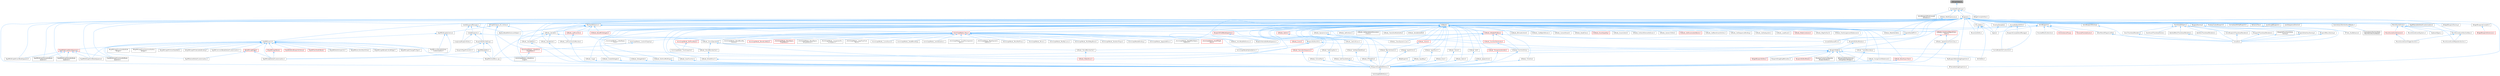 digraph "EdGraphToken.h"
{
 // INTERACTIVE_SVG=YES
 // LATEX_PDF_SIZE
  bgcolor="transparent";
  edge [fontname=Helvetica,fontsize=10,labelfontname=Helvetica,labelfontsize=10];
  node [fontname=Helvetica,fontsize=10,shape=box,height=0.2,width=0.4];
  Node1 [id="Node000001",label="EdGraphToken.h",height=0.2,width=0.4,color="gray40", fillcolor="grey60", style="filled", fontcolor="black",tooltip=" "];
  Node1 -> Node2 [id="edge1_Node000001_Node000002",dir="back",color="steelblue1",style="solid",tooltip=" "];
  Node2 [id="Node000002",label="CompilerResultsLog.h",height=0.2,width=0.4,color="grey40", fillcolor="white", style="filled",URL="$dc/d68/CompilerResultsLog_8h.html",tooltip=" "];
  Node2 -> Node3 [id="edge2_Node000002_Node000003",dir="back",color="steelblue1",style="solid",tooltip=" "];
  Node3 [id="Node000003",label="AnimBlueprintPostCompile\lValidation.h",height=0.2,width=0.4,color="grey40", fillcolor="white", style="filled",URL="$de/d1b/AnimBlueprintPostCompileValidation_8h.html",tooltip=" "];
  Node2 -> Node4 [id="edge3_Node000002_Node000004",dir="back",color="steelblue1",style="solid",tooltip=" "];
  Node4 [id="Node000004",label="Blueprint.h",height=0.2,width=0.4,color="grey40", fillcolor="white", style="filled",URL="$d8/d4d/Blueprint_8h.html",tooltip=" "];
  Node4 -> Node5 [id="edge4_Node000004_Node000005",dir="back",color="steelblue1",style="solid",tooltip=" "];
  Node5 [id="Node000005",label="AnimBlueprint.h",height=0.2,width=0.4,color="grey40", fillcolor="white", style="filled",URL="$dc/d30/AnimBlueprint_8h.html",tooltip=" "];
  Node5 -> Node6 [id="edge5_Node000005_Node000006",dir="back",color="steelblue1",style="solid",tooltip=" "];
  Node6 [id="Node000006",label="AnimGraphNode_Base.h",height=0.2,width=0.4,color="red", fillcolor="#FFF0F0", style="filled",URL="$d0/dfb/AnimGraphNode__Base_8h.html",tooltip=" "];
  Node6 -> Node7 [id="edge6_Node000006_Node000007",dir="back",color="steelblue1",style="solid",tooltip=" "];
  Node7 [id="Node000007",label="AnimGraphNodeAlphaOptions.h",height=0.2,width=0.4,color="grey40", fillcolor="white", style="filled",URL="$d6/df6/AnimGraphNodeAlphaOptions_8h.html",tooltip=" "];
  Node6 -> Node8 [id="edge7_Node000006_Node000008",dir="back",color="steelblue1",style="solid",tooltip=" "];
  Node8 [id="Node000008",label="AnimGraphNodeBinding.h",height=0.2,width=0.4,color="grey40", fillcolor="white", style="filled",URL="$d6/d3b/AnimGraphNodeBinding_8h.html",tooltip=" "];
  Node6 -> Node9 [id="edge8_Node000006_Node000009",dir="back",color="steelblue1",style="solid",tooltip=" "];
  Node9 [id="Node000009",label="AnimGraphNode_ApplyAdditive.h",height=0.2,width=0.4,color="grey40", fillcolor="white", style="filled",URL="$da/d67/AnimGraphNode__ApplyAdditive_8h.html",tooltip=" "];
  Node6 -> Node10 [id="edge9_Node000006_Node000010",dir="back",color="steelblue1",style="solid",tooltip=" "];
  Node10 [id="Node000010",label="AnimGraphNode_ApplyMeshSpace\lAdditive.h",height=0.2,width=0.4,color="grey40", fillcolor="white", style="filled",URL="$dd/dc4/AnimGraphNode__ApplyMeshSpaceAdditive_8h.html",tooltip=" "];
  Node6 -> Node11 [id="edge10_Node000006_Node000011",dir="back",color="steelblue1",style="solid",tooltip=" "];
  Node11 [id="Node000011",label="AnimGraphNode_AssetPlayer\lBase.h",height=0.2,width=0.4,color="red", fillcolor="#FFF0F0", style="filled",URL="$d1/d4f/AnimGraphNode__AssetPlayerBase_8h.html",tooltip=" "];
  Node6 -> Node23 [id="edge11_Node000006_Node000023",dir="back",color="steelblue1",style="solid",tooltip=" "];
  Node23 [id="Node000023",label="AnimGraphNode_BlendBoneBy\lChannel.h",height=0.2,width=0.4,color="grey40", fillcolor="white", style="filled",URL="$de/da9/AnimGraphNode__BlendBoneByChannel_8h.html",tooltip=" "];
  Node6 -> Node24 [id="edge12_Node000006_Node000024",dir="back",color="steelblue1",style="solid",tooltip=" "];
  Node24 [id="Node000024",label="AnimGraphNode_BlendListBase.h",height=0.2,width=0.4,color="red", fillcolor="#FFF0F0", style="filled",URL="$d7/d20/AnimGraphNode__BlendListBase_8h.html",tooltip=" "];
  Node6 -> Node29 [id="edge13_Node000006_Node000029",dir="back",color="steelblue1",style="solid",tooltip=" "];
  Node29 [id="Node000029",label="AnimGraphNode_BlendSpace\lGraphBase.h",height=0.2,width=0.4,color="red", fillcolor="#FFF0F0", style="filled",URL="$d6/d44/AnimGraphNode__BlendSpaceGraphBase_8h.html",tooltip=" "];
  Node6 -> Node32 [id="edge14_Node000006_Node000032",dir="back",color="steelblue1",style="solid",tooltip=" "];
  Node32 [id="Node000032",label="AnimGraphNode_BlendSpace\lSampleResult.h",height=0.2,width=0.4,color="grey40", fillcolor="white", style="filled",URL="$de/df8/AnimGraphNode__BlendSpaceSampleResult_8h.html",tooltip=" "];
  Node6 -> Node33 [id="edge15_Node000006_Node000033",dir="back",color="steelblue1",style="solid",tooltip=" "];
  Node33 [id="Node000033",label="AnimGraphNode_ComponentTo\lLocalSpace.h",height=0.2,width=0.4,color="grey40", fillcolor="white", style="filled",URL="$d1/d3f/AnimGraphNode__ComponentToLocalSpace_8h.html",tooltip=" "];
  Node6 -> Node34 [id="edge16_Node000006_Node000034",dir="back",color="steelblue1",style="solid",tooltip=" "];
  Node34 [id="Node000034",label="AnimGraphNode_CopyPoseFrom\lMesh.h",height=0.2,width=0.4,color="grey40", fillcolor="white", style="filled",URL="$d6/d71/AnimGraphNode__CopyPoseFromMesh_8h.html",tooltip=" "];
  Node6 -> Node35 [id="edge17_Node000006_Node000035",dir="back",color="steelblue1",style="solid",tooltip=" "];
  Node35 [id="Node000035",label="AnimGraphNode_CurveSource.h",height=0.2,width=0.4,color="grey40", fillcolor="white", style="filled",URL="$dc/de5/AnimGraphNode__CurveSource_8h.html",tooltip=" "];
  Node6 -> Node36 [id="edge18_Node000006_Node000036",dir="back",color="steelblue1",style="solid",tooltip=" "];
  Node36 [id="Node000036",label="AnimGraphNode_CustomProperty.h",height=0.2,width=0.4,color="grey40", fillcolor="white", style="filled",URL="$d8/d3f/AnimGraphNode__CustomProperty_8h.html",tooltip=" "];
  Node36 -> Node37 [id="edge19_Node000036_Node000037",dir="back",color="steelblue1",style="solid",tooltip=" "];
  Node37 [id="Node000037",label="AnimGraphNode_LinkedAnim\lGraphBase.h",height=0.2,width=0.4,color="red", fillcolor="#FFF0F0", style="filled",URL="$d5/de1/AnimGraphNode__LinkedAnimGraphBase_8h.html",tooltip=" "];
  Node37 -> Node38 [id="edge20_Node000037_Node000038",dir="back",color="steelblue1",style="solid",tooltip=" "];
  Node38 [id="Node000038",label="AnimGraphNode_LinkedAnim\lGraph.h",height=0.2,width=0.4,color="grey40", fillcolor="white", style="filled",URL="$da/dd5/AnimGraphNode__LinkedAnimGraph_8h.html",tooltip=" "];
  Node6 -> Node40 [id="edge21_Node000006_Node000040",dir="back",color="steelblue1",style="solid",tooltip=" "];
  Node40 [id="Node000040",label="AnimGraphNode_DeadBlending.h",height=0.2,width=0.4,color="grey40", fillcolor="white", style="filled",URL="$d8/d73/AnimGraphNode__DeadBlending_8h.html",tooltip=" "];
  Node6 -> Node41 [id="edge22_Node000006_Node000041",dir="back",color="steelblue1",style="solid",tooltip=" "];
  Node41 [id="Node000041",label="AnimGraphNode_Inertialization.h",height=0.2,width=0.4,color="grey40", fillcolor="white", style="filled",URL="$d7/d66/AnimGraphNode__Inertialization_8h.html",tooltip=" "];
  Node6 -> Node42 [id="edge23_Node000006_Node000042",dir="back",color="steelblue1",style="solid",tooltip=" "];
  Node42 [id="Node000042",label="AnimGraphNode_LinkedInput\lPose.h",height=0.2,width=0.4,color="grey40", fillcolor="white", style="filled",URL="$d7/d8c/AnimGraphNode__LinkedInputPose_8h.html",tooltip=" "];
  Node6 -> Node43 [id="edge24_Node000006_Node000043",dir="back",color="steelblue1",style="solid",tooltip=" "];
  Node43 [id="Node000043",label="AnimGraphNode_LocalToComponent\lSpace.h",height=0.2,width=0.4,color="grey40", fillcolor="white", style="filled",URL="$d6/d01/AnimGraphNode__LocalToComponentSpace_8h.html",tooltip=" "];
  Node6 -> Node44 [id="edge25_Node000006_Node000044",dir="back",color="steelblue1",style="solid",tooltip=" "];
  Node44 [id="Node000044",label="AnimGraphNode_MakeDynamic\lAdditive.h",height=0.2,width=0.4,color="grey40", fillcolor="white", style="filled",URL="$d4/dc9/AnimGraphNode__MakeDynamicAdditive_8h.html",tooltip=" "];
  Node6 -> Node45 [id="edge26_Node000006_Node000045",dir="back",color="steelblue1",style="solid",tooltip=" "];
  Node45 [id="Node000045",label="AnimGraphNode_MeshRefPose.h",height=0.2,width=0.4,color="grey40", fillcolor="white", style="filled",URL="$d3/d58/AnimGraphNode__MeshRefPose_8h.html",tooltip=" "];
  Node6 -> Node46 [id="edge27_Node000006_Node000046",dir="back",color="steelblue1",style="solid",tooltip=" "];
  Node46 [id="Node000046",label="AnimGraphNode_Mirror.h",height=0.2,width=0.4,color="grey40", fillcolor="white", style="filled",URL="$de/d96/AnimGraphNode__Mirror_8h.html",tooltip=" "];
  Node6 -> Node47 [id="edge28_Node000006_Node000047",dir="back",color="steelblue1",style="solid",tooltip=" "];
  Node47 [id="Node000047",label="AnimGraphNode_ModifyCurve.h",height=0.2,width=0.4,color="grey40", fillcolor="white", style="filled",URL="$d5/d09/AnimGraphNode__ModifyCurve_8h.html",tooltip=" "];
  Node6 -> Node48 [id="edge29_Node000006_Node000048",dir="back",color="steelblue1",style="solid",tooltip=" "];
  Node48 [id="Node000048",label="AnimGraphNode_MultiWayBlend.h",height=0.2,width=0.4,color="grey40", fillcolor="white", style="filled",URL="$dd/dcb/AnimGraphNode__MultiWayBlend_8h.html",tooltip=" "];
  Node6 -> Node49 [id="edge30_Node000006_Node000049",dir="back",color="steelblue1",style="solid",tooltip=" "];
  Node49 [id="Node000049",label="AnimGraphNode_PoseSnapshot.h",height=0.2,width=0.4,color="grey40", fillcolor="white", style="filled",URL="$d1/d92/AnimGraphNode__PoseSnapshot_8h.html",tooltip=" "];
  Node6 -> Node50 [id="edge31_Node000006_Node000050",dir="back",color="steelblue1",style="solid",tooltip=" "];
  Node50 [id="Node000050",label="AnimGraphNode_RandomPlayer.h",height=0.2,width=0.4,color="grey40", fillcolor="white", style="filled",URL="$dc/d48/AnimGraphNode__RandomPlayer_8h.html",tooltip=" "];
  Node6 -> Node51 [id="edge32_Node000006_Node000051",dir="back",color="steelblue1",style="solid",tooltip=" "];
  Node51 [id="Node000051",label="AnimGraphNode_RefPoseBase.h",height=0.2,width=0.4,color="red", fillcolor="#FFF0F0", style="filled",URL="$d8/d34/AnimGraphNode__RefPoseBase_8h.html",tooltip=" "];
  Node51 -> Node49 [id="edge33_Node000051_Node000049",dir="back",color="steelblue1",style="solid",tooltip=" "];
  Node6 -> Node97 [id="edge34_Node000006_Node000097",dir="back",color="steelblue1",style="solid",tooltip=" "];
  Node97 [id="Node000097",label="K2Node_AnimNodeReference.h",height=0.2,width=0.4,color="grey40", fillcolor="white", style="filled",URL="$d2/d81/K2Node__AnimNodeReference_8h.html",tooltip=" "];
  Node5 -> Node98 [id="edge35_Node000005_Node000098",dir="back",color="steelblue1",style="solid",tooltip=" "];
  Node98 [id="Node000098",label="AnimInstanceProxy.h",height=0.2,width=0.4,color="red", fillcolor="#FFF0F0", style="filled",URL="$d6/d6e/AnimInstanceProxy_8h.html",tooltip=" "];
  Node5 -> Node109 [id="edge36_Node000005_Node000109",dir="back",color="steelblue1",style="solid",tooltip=" "];
  Node109 [id="Node000109",label="EditorParentPlayerListObj.h",height=0.2,width=0.4,color="grey40", fillcolor="white", style="filled",URL="$df/d59/EditorParentPlayerListObj_8h.html",tooltip=" "];
  Node109 -> Node110 [id="edge37_Node000109_Node000110",dir="back",color="steelblue1",style="solid",tooltip=" "];
  Node110 [id="Node000110",label="UnrealEd.h",height=0.2,width=0.4,color="grey40", fillcolor="white", style="filled",URL="$d2/d5f/UnrealEd_8h.html",tooltip=" "];
  Node5 -> Node111 [id="edge38_Node000005_Node000111",dir="back",color="steelblue1",style="solid",tooltip=" "];
  Node111 [id="Node000111",label="Engine.h",height=0.2,width=0.4,color="grey40", fillcolor="white", style="filled",URL="$d1/d34/Public_2Engine_8h.html",tooltip=" "];
  Node5 -> Node112 [id="edge39_Node000005_Node000112",dir="back",color="steelblue1",style="solid",tooltip=" "];
  Node112 [id="Node000112",label="EngineSharedPCH.h",height=0.2,width=0.4,color="grey40", fillcolor="white", style="filled",URL="$dc/dbb/EngineSharedPCH_8h.html",tooltip=" "];
  Node112 -> Node113 [id="edge40_Node000112_Node000113",dir="back",color="steelblue1",style="solid",tooltip=" "];
  Node113 [id="Node000113",label="UnrealEdSharedPCH.h",height=0.2,width=0.4,color="grey40", fillcolor="white", style="filled",URL="$d1/de6/UnrealEdSharedPCH_8h.html",tooltip=" "];
  Node5 -> Node114 [id="edge41_Node000005_Node000114",dir="back",color="steelblue1",style="solid",tooltip=" "];
  Node114 [id="Node000114",label="IPersonaPreviewScene.h",height=0.2,width=0.4,color="red", fillcolor="#FFF0F0", style="filled",URL="$d0/d57/IPersonaPreviewScene_8h.html",tooltip=" "];
  Node5 -> Node117 [id="edge42_Node000005_Node000117",dir="back",color="steelblue1",style="solid",tooltip=" "];
  Node117 [id="Node000117",label="PreviewMeshCollection.h",height=0.2,width=0.4,color="grey40", fillcolor="white", style="filled",URL="$dc/d45/PreviewMeshCollection_8h.html",tooltip=" "];
  Node4 -> Node118 [id="edge43_Node000004_Node000118",dir="back",color="steelblue1",style="solid",tooltip=" "];
  Node118 [id="Node000118",label="AnimBlueprintFactory.h",height=0.2,width=0.4,color="grey40", fillcolor="white", style="filled",URL="$dc/d70/AnimBlueprintFactory_8h.html",tooltip=" "];
  Node118 -> Node110 [id="edge44_Node000118_Node000110",dir="back",color="steelblue1",style="solid",tooltip=" "];
  Node4 -> Node119 [id="edge45_Node000004_Node000119",dir="back",color="steelblue1",style="solid",tooltip=" "];
  Node119 [id="Node000119",label="BPVariableDragDropAction.h",height=0.2,width=0.4,color="grey40", fillcolor="white", style="filled",URL="$dd/d23/BPVariableDragDropAction_8h.html",tooltip=" "];
  Node4 -> Node120 [id="edge46_Node000004_Node000120",dir="back",color="steelblue1",style="solid",tooltip=" "];
  Node120 [id="Node000120",label="BehaviorTree.h",height=0.2,width=0.4,color="grey40", fillcolor="white", style="filled",URL="$db/db6/BehaviorTree_8h.html",tooltip=" "];
  Node120 -> Node121 [id="edge47_Node000120_Node000121",dir="back",color="steelblue1",style="solid",tooltip=" "];
  Node121 [id="Node000121",label="BTTask_RunBehavior.h",height=0.2,width=0.4,color="grey40", fillcolor="white", style="filled",URL="$df/def/BTTask__RunBehavior_8h.html",tooltip=" "];
  Node4 -> Node122 [id="edge48_Node000004_Node000122",dir="back",color="steelblue1",style="solid",tooltip=" "];
  Node122 [id="Node000122",label="BlueprintEditor.h",height=0.2,width=0.4,color="grey40", fillcolor="white", style="filled",URL="$df/d7d/BlueprintEditor_8h.html",tooltip=" "];
  Node122 -> Node119 [id="edge49_Node000122_Node000119",dir="back",color="steelblue1",style="solid",tooltip=" "];
  Node122 -> Node123 [id="edge50_Node000122_Node000123",dir="back",color="steelblue1",style="solid",tooltip=" "];
  Node123 [id="Node000123",label="BlueprintDragDropMenuItem.h",height=0.2,width=0.4,color="grey40", fillcolor="white", style="filled",URL="$dc/deb/BlueprintDragDropMenuItem_8h.html",tooltip=" "];
  Node122 -> Node124 [id="edge51_Node000122_Node000124",dir="back",color="steelblue1",style="solid",tooltip=" "];
  Node124 [id="Node000124",label="BlueprintEditorModes.h",height=0.2,width=0.4,color="red", fillcolor="#FFF0F0", style="filled",URL="$d9/d70/BlueprintEditorModes_8h.html",tooltip=" "];
  Node122 -> Node126 [id="edge52_Node000122_Node000126",dir="back",color="steelblue1",style="solid",tooltip=" "];
  Node126 [id="Node000126",label="IDisplayClusterConfigurator\lBlueprintEditor.h",height=0.2,width=0.4,color="grey40", fillcolor="white", style="filled",URL="$dd/d4b/IDisplayClusterConfiguratorBlueprintEditor_8h.html",tooltip=" "];
  Node122 -> Node127 [id="edge53_Node000122_Node000127",dir="back",color="steelblue1",style="solid",tooltip=" "];
  Node127 [id="Node000127",label="MyBlueprintItemDragDropAction.h",height=0.2,width=0.4,color="grey40", fillcolor="white", style="filled",URL="$da/d11/MyBlueprintItemDragDropAction_8h.html",tooltip=" "];
  Node127 -> Node119 [id="edge54_Node000127_Node000119",dir="back",color="steelblue1",style="solid",tooltip=" "];
  Node122 -> Node128 [id="edge55_Node000122_Node000128",dir="back",color="steelblue1",style="solid",tooltip=" "];
  Node128 [id="Node000128",label="SBlueprintEditorSelected\lDebugObjectWidget.h",height=0.2,width=0.4,color="grey40", fillcolor="white", style="filled",URL="$de/d6c/SBlueprintEditorSelectedDebugObjectWidget_8h.html",tooltip=" "];
  Node122 -> Node129 [id="edge56_Node000122_Node000129",dir="back",color="steelblue1",style="solid",tooltip=" "];
  Node129 [id="Node000129",label="SMyBlueprint.h",height=0.2,width=0.4,color="grey40", fillcolor="white", style="filled",URL="$d3/d34/SMyBlueprint_8h.html",tooltip=" "];
  Node122 -> Node130 [id="edge57_Node000122_Node000130",dir="back",color="steelblue1",style="solid",tooltip=" "];
  Node130 [id="Node000130",label="SSCSEditor.h",height=0.2,width=0.4,color="grey40", fillcolor="white", style="filled",URL="$d0/d2e/SSCSEditor_8h.html",tooltip=" "];
  Node122 -> Node131 [id="edge58_Node000122_Node000131",dir="back",color="steelblue1",style="solid",tooltip=" "];
  Node131 [id="Node000131",label="WidgetBlueprintEditor.h",height=0.2,width=0.4,color="red", fillcolor="#FFF0F0", style="filled",URL="$d6/d04/WidgetBlueprintEditor_8h.html",tooltip=" "];
  Node4 -> Node134 [id="edge59_Node000004_Node000134",dir="back",color="steelblue1",style="solid",tooltip=" "];
  Node134 [id="Node000134",label="BlueprintEditorModule.h",height=0.2,width=0.4,color="grey40", fillcolor="white", style="filled",URL="$df/d39/BlueprintEditorModule_8h.html",tooltip=" "];
  Node134 -> Node122 [id="edge60_Node000134_Node000122",dir="back",color="steelblue1",style="solid",tooltip=" "];
  Node4 -> Node135 [id="edge61_Node000004_Node000135",dir="back",color="steelblue1",style="solid",tooltip=" "];
  Node135 [id="Node000135",label="BlueprintEditorSettings.h",height=0.2,width=0.4,color="grey40", fillcolor="white", style="filled",URL="$d4/dbc/BlueprintEditorSettings_8h.html",tooltip=" "];
  Node135 -> Node136 [id="edge62_Node000135_Node000136",dir="back",color="steelblue1",style="solid",tooltip=" "];
  Node136 [id="Node000136",label="BlueprintTypePromotion.h",height=0.2,width=0.4,color="grey40", fillcolor="white", style="filled",URL="$d2/d23/BlueprintTypePromotion_8h.html",tooltip=" "];
  Node135 -> Node137 [id="edge63_Node000135_Node000137",dir="back",color="steelblue1",style="solid",tooltip=" "];
  Node137 [id="Node000137",label="RigVMNewEditor.h",height=0.2,width=0.4,color="grey40", fillcolor="white", style="filled",URL="$df/dd1/RigVMNewEditor_8h.html",tooltip=" "];
  Node137 -> Node138 [id="edge64_Node000137_Node000138",dir="back",color="steelblue1",style="solid",tooltip=" "];
  Node138 [id="Node000138",label="RigVMGraphDetailCustomization.h",height=0.2,width=0.4,color="grey40", fillcolor="white", style="filled",URL="$da/d8c/RigVMGraphDetailCustomization_8h.html",tooltip=" "];
  Node137 -> Node139 [id="edge65_Node000137_Node000139",dir="back",color="steelblue1",style="solid",tooltip=" "];
  Node139 [id="Node000139",label="SRigVMActionMenu.cpp",height=0.2,width=0.4,color="grey40", fillcolor="white", style="filled",URL="$dc/d4c/SRigVMActionMenu_8cpp.html",tooltip=" "];
  Node135 -> Node139 [id="edge66_Node000135_Node000139",dir="back",color="steelblue1",style="solid",tooltip=" "];
  Node4 -> Node140 [id="edge67_Node000004_Node000140",dir="back",color="steelblue1",style="solid",tooltip=" "];
  Node140 [id="Node000140",label="BlueprintEditorUtils.h",height=0.2,width=0.4,color="grey40", fillcolor="white", style="filled",URL="$d7/d3d/BlueprintEditorUtils_8h.html",tooltip=" "];
  Node140 -> Node7 [id="edge68_Node000140_Node000007",dir="back",color="steelblue1",style="solid",tooltip=" "];
  Node140 -> Node141 [id="edge69_Node000140_Node000141",dir="back",color="steelblue1",style="solid",tooltip=" "];
  Node141 [id="Node000141",label="GameModeInfoCustomizer.h",height=0.2,width=0.4,color="grey40", fillcolor="white", style="filled",URL="$d5/df3/GameModeInfoCustomizer_8h.html",tooltip=" "];
  Node140 -> Node139 [id="edge70_Node000140_Node000139",dir="back",color="steelblue1",style="solid",tooltip=" "];
  Node4 -> Node142 [id="edge71_Node000004_Node000142",dir="back",color="steelblue1",style="solid",tooltip=" "];
  Node142 [id="Node000142",label="BlueprintFactory.h",height=0.2,width=0.4,color="grey40", fillcolor="white", style="filled",URL="$dd/d80/BlueprintFactory_8h.html",tooltip=" "];
  Node142 -> Node143 [id="edge72_Node000142_Node000143",dir="back",color="steelblue1",style="solid",tooltip=" "];
  Node143 [id="Node000143",label="BlueprintFunctionLibrary\lFactory.h",height=0.2,width=0.4,color="grey40", fillcolor="white", style="filled",URL="$d2/d9c/BlueprintFunctionLibraryFactory_8h.html",tooltip=" "];
  Node143 -> Node110 [id="edge73_Node000143_Node000110",dir="back",color="steelblue1",style="solid",tooltip=" "];
  Node142 -> Node144 [id="edge74_Node000142_Node000144",dir="back",color="steelblue1",style="solid",tooltip=" "];
  Node144 [id="Node000144",label="BlueprintInterfaceFactory.h",height=0.2,width=0.4,color="grey40", fillcolor="white", style="filled",URL="$d0/de3/BlueprintInterfaceFactory_8h.html",tooltip=" "];
  Node144 -> Node110 [id="edge75_Node000144_Node000110",dir="back",color="steelblue1",style="solid",tooltip=" "];
  Node142 -> Node145 [id="edge76_Node000142_Node000145",dir="back",color="steelblue1",style="solid",tooltip=" "];
  Node145 [id="Node000145",label="BlueprintMacroFactory.h",height=0.2,width=0.4,color="grey40", fillcolor="white", style="filled",URL="$db/d97/BlueprintMacroFactory_8h.html",tooltip=" "];
  Node145 -> Node110 [id="edge77_Node000145_Node000110",dir="back",color="steelblue1",style="solid",tooltip=" "];
  Node142 -> Node110 [id="edge78_Node000142_Node000110",dir="back",color="steelblue1",style="solid",tooltip=" "];
  Node4 -> Node146 [id="edge79_Node000004_Node000146",dir="back",color="steelblue1",style="solid",tooltip=" "];
  Node146 [id="Node000146",label="BlueprintVariableNodeSpawner.h",height=0.2,width=0.4,color="grey40", fillcolor="white", style="filled",URL="$db/dba/BlueprintVariableNodeSpawner_8h.html",tooltip=" "];
  Node4 -> Node147 [id="edge80_Node000004_Node000147",dir="back",color="steelblue1",style="solid",tooltip=" "];
  Node147 [id="Node000147",label="DisplayClusterBlueprint.h",height=0.2,width=0.4,color="grey40", fillcolor="white", style="filled",URL="$d0/d44/DisplayClusterBlueprint_8h.html",tooltip=" "];
  Node4 -> Node148 [id="edge81_Node000004_Node000148",dir="back",color="steelblue1",style="solid",tooltip=" "];
  Node148 [id="Node000148",label="EdGraphSchema_K2_Actions.h",height=0.2,width=0.4,color="grey40", fillcolor="white", style="filled",URL="$d8/d9c/EdGraphSchema__K2__Actions_8h.html",tooltip=" "];
  Node148 -> Node37 [id="edge82_Node000148_Node000037",dir="back",color="steelblue1",style="solid",tooltip=" "];
  Node148 -> Node149 [id="edge83_Node000148_Node000149",dir="back",color="steelblue1",style="solid",tooltip=" "];
  Node149 [id="Node000149",label="BlueprintGraphDefinitions.h",height=0.2,width=0.4,color="grey40", fillcolor="white", style="filled",URL="$d7/d5e/BlueprintGraphDefinitions_8h.html",tooltip=" "];
  Node149 -> Node150 [id="edge84_Node000149_Node000150",dir="back",color="steelblue1",style="solid",tooltip=" "];
  Node150 [id="Node000150",label="AnimGraphDefinitions.h",height=0.2,width=0.4,color="grey40", fillcolor="white", style="filled",URL="$d9/d78/AnimGraphDefinitions_8h.html",tooltip=" "];
  Node148 -> Node151 [id="edge85_Node000148_Node000151",dir="back",color="steelblue1",style="solid",tooltip=" "];
  Node151 [id="Node000151",label="RigVMEdGraphSchema.h",height=0.2,width=0.4,color="grey40", fillcolor="white", style="filled",URL="$dc/de3/RigVMEdGraphSchema_8h.html",tooltip=" "];
  Node151 -> Node152 [id="edge86_Node000151_Node000152",dir="back",color="steelblue1",style="solid",tooltip=" "];
  Node152 [id="Node000152",label="RigVMBlueprint.h",height=0.2,width=0.4,color="grey40", fillcolor="white", style="filled",URL="$df/d44/RigVMBlueprint_8h.html",tooltip=" "];
  Node152 -> Node153 [id="edge87_Node000152_Node000153",dir="back",color="steelblue1",style="solid",tooltip=" "];
  Node153 [id="Node000153",label="RigVMCommentNodeDetailCustomization.h",height=0.2,width=0.4,color="grey40", fillcolor="white", style="filled",URL="$de/ddb/RigVMCommentNodeDetailCustomization_8h.html",tooltip=" "];
  Node152 -> Node154 [id="edge88_Node000152_Node000154",dir="back",color="steelblue1",style="solid",tooltip=" "];
  Node154 [id="Node000154",label="RigVMEdGraphFunctionRefNode\lSpawner.h",height=0.2,width=0.4,color="grey40", fillcolor="white", style="filled",URL="$d3/d16/RigVMEdGraphFunctionRefNodeSpawner_8h.html",tooltip=" "];
  Node152 -> Node155 [id="edge89_Node000152_Node000155",dir="back",color="steelblue1",style="solid",tooltip=" "];
  Node155 [id="Node000155",label="RigVMEdGraphNodeSpawner.h",height=0.2,width=0.4,color="red", fillcolor="#FFF0F0", style="filled",URL="$d4/d8b/RigVMEdGraphNodeSpawner_8h.html",tooltip=" "];
  Node155 -> Node156 [id="edge90_Node000155_Node000156",dir="back",color="steelblue1",style="solid",tooltip=" "];
  Node156 [id="Node000156",label="RigVMEdGraphEnumNodeSpawner.h",height=0.2,width=0.4,color="grey40", fillcolor="white", style="filled",URL="$d3/dfd/RigVMEdGraphEnumNodeSpawner_8h.html",tooltip=" "];
  Node155 -> Node154 [id="edge91_Node000155_Node000154",dir="back",color="steelblue1",style="solid",tooltip=" "];
  Node155 -> Node158 [id="edge92_Node000155_Node000158",dir="back",color="steelblue1",style="solid",tooltip=" "];
  Node158 [id="Node000158",label="RigVMEdGraphTemplateNode\lSpawner.h",height=0.2,width=0.4,color="grey40", fillcolor="white", style="filled",URL="$d9/d6c/RigVMEdGraphTemplateNodeSpawner_8h.html",tooltip=" "];
  Node155 -> Node159 [id="edge93_Node000155_Node000159",dir="back",color="steelblue1",style="solid",tooltip=" "];
  Node159 [id="Node000159",label="RigVMEdGraphUnitNodeSpawner.h",height=0.2,width=0.4,color="grey40", fillcolor="white", style="filled",URL="$d3/d6b/RigVMEdGraphUnitNodeSpawner_8h.html",tooltip=" "];
  Node155 -> Node160 [id="edge94_Node000155_Node000160",dir="back",color="steelblue1",style="solid",tooltip=" "];
  Node160 [id="Node000160",label="RigVMEdGraphVariableNode\lSpawner.h",height=0.2,width=0.4,color="grey40", fillcolor="white", style="filled",URL="$d0/d83/RigVMEdGraphVariableNodeSpawner_8h.html",tooltip=" "];
  Node152 -> Node159 [id="edge95_Node000152_Node000159",dir="back",color="steelblue1",style="solid",tooltip=" "];
  Node152 -> Node161 [id="edge96_Node000152_Node000161",dir="back",color="steelblue1",style="solid",tooltip=" "];
  Node161 [id="Node000161",label="RigVMEditorBlueprintLibrary.h",height=0.2,width=0.4,color="red", fillcolor="#FFF0F0", style="filled",URL="$d9/d31/RigVMEditorBlueprintLibrary_8h.html",tooltip=" "];
  Node152 -> Node138 [id="edge97_Node000152_Node000138",dir="back",color="steelblue1",style="solid",tooltip=" "];
  Node152 -> Node163 [id="edge98_Node000152_Node000163",dir="back",color="steelblue1",style="solid",tooltip=" "];
  Node163 [id="Node000163",label="RigVMLocalVariableDetail\lCustomization.h",height=0.2,width=0.4,color="grey40", fillcolor="white", style="filled",URL="$de/de8/RigVMLocalVariableDetailCustomization_8h.html",tooltip=" "];
  Node152 -> Node164 [id="edge99_Node000152_Node000164",dir="back",color="steelblue1",style="solid",tooltip=" "];
  Node164 [id="Node000164",label="RigVMTreeToolkitNode.h",height=0.2,width=0.4,color="red", fillcolor="#FFF0F0", style="filled",URL="$dc/d84/RigVMTreeToolkitNode_8h.html",tooltip=" "];
  Node152 -> Node169 [id="edge100_Node000152_Node000169",dir="back",color="steelblue1",style="solid",tooltip=" "];
  Node169 [id="Node000169",label="RigVMVariantDetailCustomization.h",height=0.2,width=0.4,color="grey40", fillcolor="white", style="filled",URL="$d2/db8/RigVMVariantDetailCustomization_8h.html",tooltip=" "];
  Node152 -> Node139 [id="edge101_Node000152_Node000139",dir="back",color="steelblue1",style="solid",tooltip=" "];
  Node152 -> Node170 [id="edge102_Node000152_Node000170",dir="back",color="steelblue1",style="solid",tooltip=" "];
  Node170 [id="Node000170",label="SRigVMDetailsInspector.h",height=0.2,width=0.4,color="grey40", fillcolor="white", style="filled",URL="$df/dfb/SRigVMDetailsInspector_8h.html",tooltip=" "];
  Node152 -> Node171 [id="edge103_Node000152_Node000171",dir="back",color="steelblue1",style="solid",tooltip=" "];
  Node171 [id="Node000171",label="SRigVMExecutionStackView.h",height=0.2,width=0.4,color="grey40", fillcolor="white", style="filled",URL="$d9/d2b/SRigVMExecutionStackView_8h.html",tooltip=" "];
  Node152 -> Node172 [id="edge104_Node000152_Node000172",dir="back",color="steelblue1",style="solid",tooltip=" "];
  Node172 [id="Node000172",label="SRigVMGraphBreakLinksWidget.h",height=0.2,width=0.4,color="grey40", fillcolor="white", style="filled",URL="$d8/d4a/SRigVMGraphBreakLinksWidget_8h.html",tooltip=" "];
  Node152 -> Node173 [id="edge105_Node000152_Node000173",dir="back",color="steelblue1",style="solid",tooltip=" "];
  Node173 [id="Node000173",label="SRigVMGraphChangePinType.h",height=0.2,width=0.4,color="grey40", fillcolor="white", style="filled",URL="$d4/da7/SRigVMGraphChangePinType_8h.html",tooltip=" "];
  Node152 -> Node174 [id="edge106_Node000152_Node000174",dir="back",color="steelblue1",style="solid",tooltip=" "];
  Node174 [id="Node000174",label="SRigVMGraphFunctionBulkEdit\lWidget.h",height=0.2,width=0.4,color="grey40", fillcolor="white", style="filled",URL="$db/dbf/SRigVMGraphFunctionBulkEditWidget_8h.html",tooltip=" "];
  Node152 -> Node175 [id="edge107_Node000152_Node000175",dir="back",color="steelblue1",style="solid",tooltip=" "];
  Node175 [id="Node000175",label="SRigVMGraphFunctionLocalization\lWidget.h",height=0.2,width=0.4,color="grey40", fillcolor="white", style="filled",URL="$dd/d59/SRigVMGraphFunctionLocalizationWidget_8h.html",tooltip=" "];
  Node152 -> Node176 [id="edge108_Node000152_Node000176",dir="back",color="steelblue1",style="solid",tooltip=" "];
  Node176 [id="Node000176",label="SRigVMGraphNode.h",height=0.2,width=0.4,color="red", fillcolor="#FFF0F0", style="filled",URL="$d0/d1e/SRigVMGraphNode_8h.html",tooltip=" "];
  Node176 -> Node138 [id="edge109_Node000176_Node000138",dir="back",color="steelblue1",style="solid",tooltip=" "];
  Node152 -> Node178 [id="edge110_Node000152_Node000178",dir="back",color="steelblue1",style="solid",tooltip=" "];
  Node178 [id="Node000178",label="SRigVMGraphPinUserDataPath.h",height=0.2,width=0.4,color="grey40", fillcolor="white", style="filled",URL="$d5/d31/SRigVMGraphPinUserDataPath_8h.html",tooltip=" "];
  Node152 -> Node179 [id="edge111_Node000152_Node000179",dir="back",color="steelblue1",style="solid",tooltip=" "];
  Node179 [id="Node000179",label="SRigVMGraphPinVariableBinding.h",height=0.2,width=0.4,color="grey40", fillcolor="white", style="filled",URL="$db/dca/SRigVMGraphPinVariableBinding_8h.html",tooltip=" "];
  Node152 -> Node180 [id="edge112_Node000152_Node000180",dir="back",color="steelblue1",style="solid",tooltip=" "];
  Node180 [id="Node000180",label="SRigVMLogWidget.h",height=0.2,width=0.4,color="red", fillcolor="#FFF0F0", style="filled",URL="$d9/dab/SRigVMLogWidget_8h.html",tooltip=" "];
  Node180 -> Node138 [id="edge113_Node000180_Node000138",dir="back",color="steelblue1",style="solid",tooltip=" "];
  Node180 -> Node169 [id="edge114_Node000180_Node000169",dir="back",color="steelblue1",style="solid",tooltip=" "];
  Node151 -> Node138 [id="edge115_Node000151_Node000138",dir="back",color="steelblue1",style="solid",tooltip=" "];
  Node151 -> Node163 [id="edge116_Node000151_Node000163",dir="back",color="steelblue1",style="solid",tooltip=" "];
  Node148 -> Node129 [id="edge117_Node000148_Node000129",dir="back",color="steelblue1",style="solid",tooltip=" "];
  Node4 -> Node111 [id="edge118_Node000004_Node000111",dir="back",color="steelblue1",style="solid",tooltip=" "];
  Node4 -> Node112 [id="edge119_Node000004_Node000112",dir="back",color="steelblue1",style="solid",tooltip=" "];
  Node4 -> Node182 [id="edge120_Node000004_Node000182",dir="back",color="steelblue1",style="solid",tooltip=" "];
  Node182 [id="Node000182",label="FindInBlueprintManager.h",height=0.2,width=0.4,color="grey40", fillcolor="white", style="filled",URL="$db/d3b/FindInBlueprintManager_8h.html",tooltip=" "];
  Node182 -> Node183 [id="edge121_Node000182_Node000183",dir="back",color="steelblue1",style="solid",tooltip=" "];
  Node183 [id="Node000183",label="FindInBlueprints.h",height=0.2,width=0.4,color="grey40", fillcolor="white", style="filled",URL="$d0/d27/FindInBlueprints_8h.html",tooltip=" "];
  Node183 -> Node122 [id="edge122_Node000183_Node000122",dir="back",color="steelblue1",style="solid",tooltip=" "];
  Node183 -> Node135 [id="edge123_Node000183_Node000135",dir="back",color="steelblue1",style="solid",tooltip=" "];
  Node183 -> Node184 [id="edge124_Node000183_Node000184",dir="back",color="steelblue1",style="solid",tooltip=" "];
  Node184 [id="Node000184",label="ImaginaryBlueprintData.h",height=0.2,width=0.4,color="grey40", fillcolor="white", style="filled",URL="$d9/d16/ImaginaryBlueprintData_8h.html",tooltip=" "];
  Node182 -> Node184 [id="edge125_Node000182_Node000184",dir="back",color="steelblue1",style="solid",tooltip=" "];
  Node182 -> Node185 [id="edge126_Node000182_Node000185",dir="back",color="steelblue1",style="solid",tooltip=" "];
  Node185 [id="Node000185",label="ReplaceNodeReferencesHelper.h",height=0.2,width=0.4,color="grey40", fillcolor="white", style="filled",URL="$de/d84/ReplaceNodeReferencesHelper_8h.html",tooltip=" "];
  Node4 -> Node141 [id="edge127_Node000004_Node000141",dir="back",color="steelblue1",style="solid",tooltip=" "];
  Node4 -> Node186 [id="edge128_Node000004_Node000186",dir="back",color="steelblue1",style="solid",tooltip=" "];
  Node186 [id="Node000186",label="GameplayAbilityBlueprint.h",height=0.2,width=0.4,color="grey40", fillcolor="white", style="filled",URL="$d2/d20/GameplayAbilityBlueprint_8h.html",tooltip=" "];
  Node4 -> Node187 [id="edge129_Node000004_Node000187",dir="back",color="steelblue1",style="solid",tooltip=" "];
  Node187 [id="Node000187",label="GeometryCollectionAssetNodes.h",height=0.2,width=0.4,color="grey40", fillcolor="white", style="filled",URL="$da/da1/GeometryCollectionAssetNodes_8h.html",tooltip=" "];
  Node187 -> Node188 [id="edge130_Node000187_Node000188",dir="back",color="steelblue1",style="solid",tooltip=" "];
  Node188 [id="Node000188",label="GeometryCollectionStatic\lMeshToCollectionNode.h",height=0.2,width=0.4,color="grey40", fillcolor="white", style="filled",URL="$d4/d05/GeometryCollectionStaticMeshToCollectionNode_8h.html",tooltip=" "];
  Node4 -> Node189 [id="edge131_Node000004_Node000189",dir="back",color="steelblue1",style="solid",tooltip=" "];
  Node189 [id="Node000189",label="K2Node.h",height=0.2,width=0.4,color="grey40", fillcolor="white", style="filled",URL="$d5/d94/K2Node_8h.html",tooltip=" "];
  Node189 -> Node6 [id="edge132_Node000189_Node000006",dir="back",color="steelblue1",style="solid",tooltip=" "];
  Node189 -> Node190 [id="edge133_Node000189_Node000190",dir="back",color="steelblue1",style="solid",tooltip=" "];
  Node190 [id="Node000190",label="BlueprintFieldNodeSpawner.h",height=0.2,width=0.4,color="red", fillcolor="#FFF0F0", style="filled",URL="$da/d70/BlueprintFieldNodeSpawner_8h.html",tooltip=" "];
  Node190 -> Node146 [id="edge134_Node000190_Node000146",dir="back",color="steelblue1",style="solid",tooltip=" "];
  Node189 -> Node97 [id="edge135_Node000189_Node000097",dir="back",color="steelblue1",style="solid",tooltip=" "];
  Node189 -> Node193 [id="edge136_Node000189_Node000193",dir="back",color="steelblue1",style="solid",tooltip=" "];
  Node193 [id="Node000193",label="K2Node_AssignmentStatement.h",height=0.2,width=0.4,color="grey40", fillcolor="white", style="filled",URL="$d1/d32/K2Node__AssignmentStatement_8h.html",tooltip=" "];
  Node193 -> Node149 [id="edge137_Node000193_Node000149",dir="back",color="steelblue1",style="solid",tooltip=" "];
  Node189 -> Node194 [id="edge138_Node000189_Node000194",dir="back",color="steelblue1",style="solid",tooltip=" "];
  Node194 [id="Node000194",label="K2Node_BaseAsyncTask.h",height=0.2,width=0.4,color="red", fillcolor="#FFF0F0", style="filled",URL="$d5/db7/K2Node__BaseAsyncTask_8h.html",tooltip=" "];
  Node194 -> Node149 [id="edge139_Node000194_Node000149",dir="back",color="steelblue1",style="solid",tooltip=" "];
  Node189 -> Node197 [id="edge140_Node000189_Node000197",dir="back",color="steelblue1",style="solid",tooltip=" "];
  Node197 [id="Node000197",label="K2Node_BaseMCDelegate.h",height=0.2,width=0.4,color="red", fillcolor="#FFF0F0", style="filled",URL="$dd/d9b/K2Node__BaseMCDelegate_8h.html",tooltip=" "];
  Node189 -> Node203 [id="edge141_Node000189_Node000203",dir="back",color="steelblue1",style="solid",tooltip=" "];
  Node203 [id="Node000203",label="K2Node_BitmaskLiteral.h",height=0.2,width=0.4,color="grey40", fillcolor="white", style="filled",URL="$dc/de6/K2Node__BitmaskLiteral_8h.html",tooltip=" "];
  Node189 -> Node204 [id="edge142_Node000189_Node000204",dir="back",color="steelblue1",style="solid",tooltip=" "];
  Node204 [id="Node000204",label="K2Node_BreakStruct.h",height=0.2,width=0.4,color="grey40", fillcolor="white", style="filled",URL="$df/d93/K2Node__BreakStruct_8h.html",tooltip=" "];
  Node204 -> Node149 [id="edge143_Node000204_Node000149",dir="back",color="steelblue1",style="solid",tooltip=" "];
  Node189 -> Node205 [id="edge144_Node000189_Node000205",dir="back",color="steelblue1",style="solid",tooltip=" "];
  Node205 [id="Node000205",label="K2Node_CallFunction.h",height=0.2,width=0.4,color="red", fillcolor="#FFF0F0", style="filled",URL="$d5/d5f/K2Node__CallFunction_8h.html",tooltip=" "];
  Node205 -> Node211 [id="edge145_Node000205_Node000211",dir="back",color="steelblue1",style="solid",tooltip=" "];
  Node211 [id="Node000211",label="K2Node_CallFunctionOnMember.h",height=0.2,width=0.4,color="grey40", fillcolor="white", style="filled",URL="$d8/d2f/K2Node__CallFunctionOnMember_8h.html",tooltip=" "];
  Node211 -> Node149 [id="edge146_Node000211_Node000149",dir="back",color="steelblue1",style="solid",tooltip=" "];
  Node189 -> Node223 [id="edge147_Node000189_Node000223",dir="back",color="steelblue1",style="solid",tooltip=" "];
  Node223 [id="Node000223",label="K2Node_CastByteToEnum.h",height=0.2,width=0.4,color="grey40", fillcolor="white", style="filled",URL="$d7/dcf/K2Node__CastByteToEnum_8h.html",tooltip=" "];
  Node189 -> Node224 [id="edge148_Node000189_Node000224",dir="back",color="steelblue1",style="solid",tooltip=" "];
  Node224 [id="Node000224",label="K2Node_ClassDynamicCast.h",height=0.2,width=0.4,color="grey40", fillcolor="white", style="filled",URL="$d1/d23/K2Node__ClassDynamicCast_8h.html",tooltip=" "];
  Node189 -> Node225 [id="edge149_Node000189_Node000225",dir="back",color="steelblue1",style="solid",tooltip=" "];
  Node225 [id="Node000225",label="K2Node_ConstructObjectFrom\lClass.h",height=0.2,width=0.4,color="red", fillcolor="#FFF0F0", style="filled",URL="$d6/de4/K2Node__ConstructObjectFromClass_8h.html",tooltip=" "];
  Node225 -> Node149 [id="edge150_Node000225_Node000149",dir="back",color="steelblue1",style="solid",tooltip=" "];
  Node225 -> Node228 [id="edge151_Node000225_Node000228",dir="back",color="steelblue1",style="solid",tooltip=" "];
  Node228 [id="Node000228",label="K2Node_SpawnActorFromClass.h",height=0.2,width=0.4,color="grey40", fillcolor="white", style="filled",URL="$dc/d71/K2Node__SpawnActorFromClass_8h.html",tooltip=" "];
  Node228 -> Node149 [id="edge152_Node000228_Node000149",dir="back",color="steelblue1",style="solid",tooltip=" "];
  Node189 -> Node229 [id="edge153_Node000189_Node000229",dir="back",color="steelblue1",style="solid",tooltip=" "];
  Node229 [id="Node000229",label="K2Node_ConvertAsset.h",height=0.2,width=0.4,color="grey40", fillcolor="white", style="filled",URL="$d0/da7/K2Node__ConvertAsset_8h.html",tooltip=" "];
  Node189 -> Node230 [id="edge154_Node000189_Node000230",dir="back",color="steelblue1",style="solid",tooltip=" "];
  Node230 [id="Node000230",label="K2Node_Copy.h",height=0.2,width=0.4,color="grey40", fillcolor="white", style="filled",URL="$d5/dce/K2Node__Copy_8h.html",tooltip=" "];
  Node230 -> Node149 [id="edge155_Node000230_Node000149",dir="back",color="steelblue1",style="solid",tooltip=" "];
  Node189 -> Node231 [id="edge156_Node000189_Node000231",dir="back",color="steelblue1",style="solid",tooltip=" "];
  Node231 [id="Node000231",label="K2Node_CreateDelegate.h",height=0.2,width=0.4,color="grey40", fillcolor="white", style="filled",URL="$d2/d7e/K2Node__CreateDelegate_8h.html",tooltip=" "];
  Node231 -> Node149 [id="edge157_Node000231_Node000149",dir="back",color="steelblue1",style="solid",tooltip=" "];
  Node189 -> Node232 [id="edge158_Node000189_Node000232",dir="back",color="steelblue1",style="solid",tooltip=" "];
  Node232 [id="Node000232",label="K2Node_DeadClass.h",height=0.2,width=0.4,color="grey40", fillcolor="white", style="filled",URL="$df/d0c/K2Node__DeadClass_8h.html",tooltip=" "];
  Node189 -> Node233 [id="edge159_Node000189_Node000233",dir="back",color="steelblue1",style="solid",tooltip=" "];
  Node233 [id="Node000233",label="K2Node_DelegateSet.h",height=0.2,width=0.4,color="grey40", fillcolor="white", style="filled",URL="$d0/d7b/K2Node__DelegateSet_8h.html",tooltip=" "];
  Node233 -> Node149 [id="edge160_Node000233_Node000149",dir="back",color="steelblue1",style="solid",tooltip=" "];
  Node189 -> Node234 [id="edge161_Node000189_Node000234",dir="back",color="steelblue1",style="solid",tooltip=" "];
  Node234 [id="Node000234",label="K2Node_DoOnceMultiInput.h",height=0.2,width=0.4,color="grey40", fillcolor="white", style="filled",URL="$d8/db3/K2Node__DoOnceMultiInput_8h.html",tooltip=" "];
  Node234 -> Node149 [id="edge162_Node000234_Node000149",dir="back",color="steelblue1",style="solid",tooltip=" "];
  Node189 -> Node235 [id="edge163_Node000189_Node000235",dir="back",color="steelblue1",style="solid",tooltip=" "];
  Node235 [id="Node000235",label="K2Node_DynamicCast.h",height=0.2,width=0.4,color="grey40", fillcolor="white", style="filled",URL="$dc/d1c/K2Node__DynamicCast_8h.html",tooltip=" "];
  Node235 -> Node149 [id="edge164_Node000235_Node000149",dir="back",color="steelblue1",style="solid",tooltip=" "];
  Node235 -> Node224 [id="edge165_Node000235_Node000224",dir="back",color="steelblue1",style="solid",tooltip=" "];
  Node189 -> Node236 [id="edge166_Node000189_Node000236",dir="back",color="steelblue1",style="solid",tooltip=" "];
  Node236 [id="Node000236",label="K2Node_EaseFunction.h",height=0.2,width=0.4,color="grey40", fillcolor="white", style="filled",URL="$d7/db4/K2Node__EaseFunction_8h.html",tooltip=" "];
  Node236 -> Node149 [id="edge167_Node000236_Node000149",dir="back",color="steelblue1",style="solid",tooltip=" "];
  Node189 -> Node237 [id="edge168_Node000189_Node000237",dir="back",color="steelblue1",style="solid",tooltip=" "];
  Node237 [id="Node000237",label="K2Node_EditablePinBase.h",height=0.2,width=0.4,color="red", fillcolor="#FFF0F0", style="filled",URL="$dd/d63/K2Node__EditablePinBase_8h.html",tooltip=" "];
  Node237 -> Node134 [id="edge169_Node000237_Node000134",dir="back",color="steelblue1",style="solid",tooltip=" "];
  Node237 -> Node140 [id="edge170_Node000237_Node000140",dir="back",color="steelblue1",style="solid",tooltip=" "];
  Node237 -> Node239 [id="edge171_Node000237_Node000239",dir="back",color="steelblue1",style="solid",tooltip=" "];
  Node239 [id="Node000239",label="K2Node_Event.h",height=0.2,width=0.4,color="red", fillcolor="#FFF0F0", style="filled",URL="$dd/d9e/K2Node__Event_8h.html",tooltip=" "];
  Node237 -> Node253 [id="edge172_Node000237_Node000253",dir="back",color="steelblue1",style="solid",tooltip=" "];
  Node253 [id="Node000253",label="K2Node_FunctionEntry.h",height=0.2,width=0.4,color="grey40", fillcolor="white", style="filled",URL="$d8/d11/K2Node__FunctionEntry_8h.html",tooltip=" "];
  Node253 -> Node149 [id="edge173_Node000253_Node000149",dir="back",color="steelblue1",style="solid",tooltip=" "];
  Node237 -> Node254 [id="edge174_Node000237_Node000254",dir="back",color="steelblue1",style="solid",tooltip=" "];
  Node254 [id="Node000254",label="K2Node_FunctionTerminator.h",height=0.2,width=0.4,color="red", fillcolor="#FFF0F0", style="filled",URL="$df/d4a/K2Node__FunctionTerminator_8h.html",tooltip=" "];
  Node254 -> Node253 [id="edge175_Node000254_Node000253",dir="back",color="steelblue1",style="solid",tooltip=" "];
  Node237 -> Node256 [id="edge176_Node000237_Node000256",dir="back",color="steelblue1",style="solid",tooltip=" "];
  Node256 [id="Node000256",label="K2Node_Tunnel.h",height=0.2,width=0.4,color="red", fillcolor="#FFF0F0", style="filled",URL="$d2/d04/K2Node__Tunnel_8h.html",tooltip=" "];
  Node256 -> Node259 [id="edge177_Node000256_Node000259",dir="back",color="steelblue1",style="solid",tooltip=" "];
  Node259 [id="Node000259",label="K2Node_MacroInstance.h",height=0.2,width=0.4,color="grey40", fillcolor="white", style="filled",URL="$d1/d45/K2Node__MacroInstance_8h.html",tooltip=" "];
  Node259 -> Node149 [id="edge178_Node000259_Node000149",dir="back",color="steelblue1",style="solid",tooltip=" "];
  Node237 -> Node113 [id="edge179_Node000237_Node000113",dir="back",color="steelblue1",style="solid",tooltip=" "];
  Node189 -> Node260 [id="edge180_Node000189_Node000260",dir="back",color="steelblue1",style="solid",tooltip=" "];
  Node260 [id="Node000260",label="K2Node_EnumEquality.h",height=0.2,width=0.4,color="red", fillcolor="#FFF0F0", style="filled",URL="$d4/d88/K2Node__EnumEquality_8h.html",tooltip=" "];
  Node189 -> Node262 [id="edge181_Node000189_Node000262",dir="back",color="steelblue1",style="solid",tooltip=" "];
  Node262 [id="Node000262",label="K2Node_EnumLiteral.h",height=0.2,width=0.4,color="grey40", fillcolor="white", style="filled",URL="$d3/d1c/K2Node__EnumLiteral_8h.html",tooltip=" "];
  Node189 -> Node263 [id="edge182_Node000189_Node000263",dir="back",color="steelblue1",style="solid",tooltip=" "];
  Node263 [id="Node000263",label="K2Node_ExecutionSequence.h",height=0.2,width=0.4,color="red", fillcolor="#FFF0F0", style="filled",URL="$da/d97/K2Node__ExecutionSequence_8h.html",tooltip=" "];
  Node263 -> Node149 [id="edge183_Node000263_Node000149",dir="back",color="steelblue1",style="solid",tooltip=" "];
  Node189 -> Node265 [id="edge184_Node000189_Node000265",dir="back",color="steelblue1",style="solid",tooltip=" "];
  Node265 [id="Node000265",label="K2Node_ForEachElementInEnum.h",height=0.2,width=0.4,color="grey40", fillcolor="white", style="filled",URL="$d2/d15/K2Node__ForEachElementInEnum_8h.html",tooltip=" "];
  Node189 -> Node266 [id="edge185_Node000189_Node000266",dir="back",color="steelblue1",style="solid",tooltip=" "];
  Node266 [id="Node000266",label="K2Node_FormatText.h",height=0.2,width=0.4,color="grey40", fillcolor="white", style="filled",URL="$d0/d94/K2Node__FormatText_8h.html",tooltip=" "];
  Node266 -> Node149 [id="edge186_Node000266_Node000149",dir="back",color="steelblue1",style="solid",tooltip=" "];
  Node189 -> Node267 [id="edge187_Node000189_Node000267",dir="back",color="steelblue1",style="solid",tooltip=" "];
  Node267 [id="Node000267",label="K2Node_GenericToText.h",height=0.2,width=0.4,color="grey40", fillcolor="white", style="filled",URL="$d7/dc1/K2Node__GenericToText_8h.html",tooltip=" "];
  Node189 -> Node268 [id="edge188_Node000189_Node000268",dir="back",color="steelblue1",style="solid",tooltip=" "];
  Node268 [id="Node000268",label="K2Node_GetArrayItem.h",height=0.2,width=0.4,color="grey40", fillcolor="white", style="filled",URL="$df/db6/K2Node__GetArrayItem_8h.html",tooltip=" "];
  Node268 -> Node149 [id="edge189_Node000268_Node000149",dir="back",color="steelblue1",style="solid",tooltip=" "];
  Node189 -> Node269 [id="edge190_Node000189_Node000269",dir="back",color="steelblue1",style="solid",tooltip=" "];
  Node269 [id="Node000269",label="K2Node_GetClassDefaults.h",height=0.2,width=0.4,color="grey40", fillcolor="white", style="filled",URL="$d8/d5e/K2Node__GetClassDefaults_8h.html",tooltip=" "];
  Node269 -> Node149 [id="edge191_Node000269_Node000149",dir="back",color="steelblue1",style="solid",tooltip=" "];
  Node189 -> Node270 [id="edge192_Node000189_Node000270",dir="back",color="steelblue1",style="solid",tooltip=" "];
  Node270 [id="Node000270",label="K2Node_GetDataTableRow.h",height=0.2,width=0.4,color="grey40", fillcolor="white", style="filled",URL="$d5/d7f/K2Node__GetDataTableRow_8h.html",tooltip=" "];
  Node270 -> Node149 [id="edge193_Node000270_Node000149",dir="back",color="steelblue1",style="solid",tooltip=" "];
  Node189 -> Node271 [id="edge194_Node000189_Node000271",dir="back",color="steelblue1",style="solid",tooltip=" "];
  Node271 [id="Node000271",label="K2Node_GetEnumeratorName.h",height=0.2,width=0.4,color="red", fillcolor="#FFF0F0", style="filled",URL="$d1/d1f/K2Node__GetEnumeratorName_8h.html",tooltip=" "];
  Node189 -> Node273 [id="edge195_Node000189_Node000273",dir="back",color="steelblue1",style="solid",tooltip=" "];
  Node273 [id="Node000273",label="K2Node_GetNumEnumEntries.h",height=0.2,width=0.4,color="grey40", fillcolor="white", style="filled",URL="$d6/d60/K2Node__GetNumEnumEntries_8h.html",tooltip=" "];
  Node189 -> Node274 [id="edge196_Node000189_Node000274",dir="back",color="steelblue1",style="solid",tooltip=" "];
  Node274 [id="Node000274",label="K2Node_GetSequenceBinding.h",height=0.2,width=0.4,color="grey40", fillcolor="white", style="filled",URL="$dc/d62/K2Node__GetSequenceBinding_8h.html",tooltip=" "];
  Node189 -> Node275 [id="edge197_Node000189_Node000275",dir="back",color="steelblue1",style="solid",tooltip=" "];
  Node275 [id="Node000275",label="K2Node_GetSubsystem.h",height=0.2,width=0.4,color="grey40", fillcolor="white", style="filled",URL="$d6/d44/K2Node__GetSubsystem_8h.html",tooltip=" "];
  Node189 -> Node276 [id="edge198_Node000189_Node000276",dir="back",color="steelblue1",style="solid",tooltip=" "];
  Node276 [id="Node000276",label="K2Node_IfThenElse.h",height=0.2,width=0.4,color="grey40", fillcolor="white", style="filled",URL="$d7/d43/K2Node__IfThenElse_8h.html",tooltip=" "];
  Node276 -> Node149 [id="edge199_Node000276_Node000149",dir="back",color="steelblue1",style="solid",tooltip=" "];
  Node189 -> Node277 [id="edge200_Node000189_Node000277",dir="back",color="steelblue1",style="solid",tooltip=" "];
  Node277 [id="Node000277",label="K2Node_InputAction.h",height=0.2,width=0.4,color="grey40", fillcolor="white", style="filled",URL="$d7/d16/K2Node__InputAction_8h.html",tooltip=" "];
  Node277 -> Node149 [id="edge201_Node000277_Node000149",dir="back",color="steelblue1",style="solid",tooltip=" "];
  Node189 -> Node278 [id="edge202_Node000189_Node000278",dir="back",color="steelblue1",style="solid",tooltip=" "];
  Node278 [id="Node000278",label="K2Node_InputKey.h",height=0.2,width=0.4,color="grey40", fillcolor="white", style="filled",URL="$d2/dd5/K2Node__InputKey_8h.html",tooltip=" "];
  Node278 -> Node149 [id="edge203_Node000278_Node000149",dir="back",color="steelblue1",style="solid",tooltip=" "];
  Node189 -> Node279 [id="edge204_Node000189_Node000279",dir="back",color="steelblue1",style="solid",tooltip=" "];
  Node279 [id="Node000279",label="K2Node_InputTouch.h",height=0.2,width=0.4,color="grey40", fillcolor="white", style="filled",URL="$d4/d0f/K2Node__InputTouch_8h.html",tooltip=" "];
  Node279 -> Node149 [id="edge205_Node000279_Node000149",dir="back",color="steelblue1",style="solid",tooltip=" "];
  Node189 -> Node280 [id="edge206_Node000189_Node000280",dir="back",color="steelblue1",style="solid",tooltip=" "];
  Node280 [id="Node000280",label="K2Node_Knot.h",height=0.2,width=0.4,color="grey40", fillcolor="white", style="filled",URL="$d2/dfd/K2Node__Knot_8h.html",tooltip=" "];
  Node280 -> Node149 [id="edge207_Node000280_Node000149",dir="back",color="steelblue1",style="solid",tooltip=" "];
  Node189 -> Node281 [id="edge208_Node000189_Node000281",dir="back",color="steelblue1",style="solid",tooltip=" "];
  Node281 [id="Node000281",label="K2Node_Literal.h",height=0.2,width=0.4,color="grey40", fillcolor="white", style="filled",URL="$da/d6c/K2Node__Literal_8h.html",tooltip=" "];
  Node281 -> Node149 [id="edge209_Node000281_Node000149",dir="back",color="steelblue1",style="solid",tooltip=" "];
  Node189 -> Node282 [id="edge210_Node000189_Node000282",dir="back",color="steelblue1",style="solid",tooltip=" "];
  Node282 [id="Node000282",label="K2Node_LoadAsset.h",height=0.2,width=0.4,color="grey40", fillcolor="white", style="filled",URL="$db/d4b/K2Node__LoadAsset_8h.html",tooltip=" "];
  Node189 -> Node259 [id="edge211_Node000189_Node000259",dir="back",color="steelblue1",style="solid",tooltip=" "];
  Node189 -> Node283 [id="edge212_Node000189_Node000283",dir="back",color="steelblue1",style="solid",tooltip=" "];
  Node283 [id="Node000283",label="K2Node_MakeContainer.h",height=0.2,width=0.4,color="red", fillcolor="#FFF0F0", style="filled",URL="$d8/de7/K2Node__MakeContainer_8h.html",tooltip=" "];
  Node189 -> Node287 [id="edge213_Node000189_Node000287",dir="back",color="steelblue1",style="solid",tooltip=" "];
  Node287 [id="Node000287",label="K2Node_MakeStruct.h",height=0.2,width=0.4,color="red", fillcolor="#FFF0F0", style="filled",URL="$de/de5/K2Node__MakeStruct_8h.html",tooltip=" "];
  Node189 -> Node289 [id="edge214_Node000189_Node000289",dir="back",color="steelblue1",style="solid",tooltip=" "];
  Node289 [id="Node000289",label="K2Node_MakeVariable.h",height=0.2,width=0.4,color="grey40", fillcolor="white", style="filled",URL="$df/df3/K2Node__MakeVariable_8h.html",tooltip=" "];
  Node189 -> Node290 [id="edge215_Node000189_Node000290",dir="back",color="steelblue1",style="solid",tooltip=" "];
  Node290 [id="Node000290",label="K2Node_MapForEach.h",height=0.2,width=0.4,color="grey40", fillcolor="white", style="filled",URL="$da/d7a/K2Node__MapForEach_8h.html",tooltip=" "];
  Node189 -> Node291 [id="edge216_Node000189_Node000291",dir="back",color="steelblue1",style="solid",tooltip=" "];
  Node291 [id="Node000291",label="K2Node_PureAssignmentStatement.h",height=0.2,width=0.4,color="grey40", fillcolor="white", style="filled",URL="$dc/dda/K2Node__PureAssignmentStatement_8h.html",tooltip=" "];
  Node189 -> Node292 [id="edge217_Node000189_Node000292",dir="back",color="steelblue1",style="solid",tooltip=" "];
  Node292 [id="Node000292",label="K2Node_Select.h",height=0.2,width=0.4,color="grey40", fillcolor="white", style="filled",URL="$d2/de5/K2Node__Select_8h.html",tooltip=" "];
  Node292 -> Node149 [id="edge218_Node000292_Node000149",dir="back",color="steelblue1",style="solid",tooltip=" "];
  Node189 -> Node293 [id="edge219_Node000189_Node000293",dir="back",color="steelblue1",style="solid",tooltip=" "];
  Node293 [id="Node000293",label="K2Node_Self.h",height=0.2,width=0.4,color="grey40", fillcolor="white", style="filled",URL="$d3/d27/K2Node__Self_8h.html",tooltip=" "];
  Node293 -> Node149 [id="edge220_Node000293_Node000149",dir="back",color="steelblue1",style="solid",tooltip=" "];
  Node189 -> Node294 [id="edge221_Node000189_Node000294",dir="back",color="steelblue1",style="solid",tooltip=" "];
  Node294 [id="Node000294",label="K2Node_SetForEach.h",height=0.2,width=0.4,color="grey40", fillcolor="white", style="filled",URL="$d7/dbd/K2Node__SetForEach_8h.html",tooltip=" "];
  Node189 -> Node295 [id="edge222_Node000189_Node000295",dir="back",color="steelblue1",style="solid",tooltip=" "];
  Node295 [id="Node000295",label="K2Node_SetVariableOnPersistent\lFrame.h",height=0.2,width=0.4,color="grey40", fillcolor="white", style="filled",URL="$db/de9/K2Node__SetVariableOnPersistentFrame_8h.html",tooltip=" "];
  Node189 -> Node296 [id="edge223_Node000189_Node000296",dir="back",color="steelblue1",style="solid",tooltip=" "];
  Node296 [id="Node000296",label="K2Node_SpawnActor.h",height=0.2,width=0.4,color="grey40", fillcolor="white", style="filled",URL="$df/dd1/K2Node__SpawnActor_8h.html",tooltip=" "];
  Node296 -> Node149 [id="edge224_Node000296_Node000149",dir="back",color="steelblue1",style="solid",tooltip=" "];
  Node189 -> Node228 [id="edge225_Node000189_Node000228",dir="back",color="steelblue1",style="solid",tooltip=" "];
  Node189 -> Node297 [id="edge226_Node000189_Node000297",dir="back",color="steelblue1",style="solid",tooltip=" "];
  Node297 [id="Node000297",label="K2Node_StructMemberGet.h",height=0.2,width=0.4,color="grey40", fillcolor="white", style="filled",URL="$d3/d37/K2Node__StructMemberGet_8h.html",tooltip=" "];
  Node297 -> Node204 [id="edge227_Node000297_Node000204",dir="back",color="steelblue1",style="solid",tooltip=" "];
  Node189 -> Node298 [id="edge228_Node000189_Node000298",dir="back",color="steelblue1",style="solid",tooltip=" "];
  Node298 [id="Node000298",label="K2Node_StructMemberSet.h",height=0.2,width=0.4,color="grey40", fillcolor="white", style="filled",URL="$df/d40/K2Node__StructMemberSet_8h.html",tooltip=" "];
  Node298 -> Node287 [id="edge229_Node000298_Node000287",dir="back",color="steelblue1",style="solid",tooltip=" "];
  Node189 -> Node299 [id="edge230_Node000189_Node000299",dir="back",color="steelblue1",style="solid",tooltip=" "];
  Node299 [id="Node000299",label="K2Node_StructOperation.h",height=0.2,width=0.4,color="grey40", fillcolor="white", style="filled",URL="$d1/d1c/K2Node__StructOperation_8h.html",tooltip=" "];
  Node299 -> Node287 [id="edge231_Node000299_Node000287",dir="back",color="steelblue1",style="solid",tooltip=" "];
  Node299 -> Node297 [id="edge232_Node000299_Node000297",dir="back",color="steelblue1",style="solid",tooltip=" "];
  Node299 -> Node298 [id="edge233_Node000299_Node000298",dir="back",color="steelblue1",style="solid",tooltip=" "];
  Node189 -> Node300 [id="edge234_Node000189_Node000300",dir="back",color="steelblue1",style="solid",tooltip=" "];
  Node300 [id="Node000300",label="K2Node_Switch.h",height=0.2,width=0.4,color="red", fillcolor="#FFF0F0", style="filled",URL="$dc/d1a/K2Node__Switch_8h.html",tooltip=" "];
  Node300 -> Node301 [id="edge235_Node000300_Node000301",dir="back",color="steelblue1",style="solid",tooltip=" "];
  Node301 [id="Node000301",label="K2Node_SwitchEnum.h",height=0.2,width=0.4,color="grey40", fillcolor="white", style="filled",URL="$d1/df5/K2Node__SwitchEnum_8h.html",tooltip=" "];
  Node189 -> Node301 [id="edge236_Node000189_Node000301",dir="back",color="steelblue1",style="solid",tooltip=" "];
  Node189 -> Node305 [id="edge237_Node000189_Node000305",dir="back",color="steelblue1",style="solid",tooltip=" "];
  Node305 [id="Node000305",label="K2Node_TemporaryVariable.h",height=0.2,width=0.4,color="red", fillcolor="#FFF0F0", style="filled",URL="$d1/d6a/K2Node__TemporaryVariable_8h.html",tooltip=" "];
  Node305 -> Node149 [id="edge238_Node000305_Node000149",dir="back",color="steelblue1",style="solid",tooltip=" "];
  Node189 -> Node307 [id="edge239_Node000189_Node000307",dir="back",color="steelblue1",style="solid",tooltip=" "];
  Node307 [id="Node000307",label="K2Node_Timeline.h",height=0.2,width=0.4,color="grey40", fillcolor="white", style="filled",URL="$dd/dd4/K2Node__Timeline_8h.html",tooltip=" "];
  Node307 -> Node149 [id="edge240_Node000307_Node000149",dir="back",color="steelblue1",style="solid",tooltip=" "];
  Node189 -> Node308 [id="edge241_Node000189_Node000308",dir="back",color="steelblue1",style="solid",tooltip=" "];
  Node308 [id="Node000308",label="K2Node_TransitionRuleGetter.h",height=0.2,width=0.4,color="grey40", fillcolor="white", style="filled",URL="$da/d0d/K2Node__TransitionRuleGetter_8h.html",tooltip=" "];
  Node189 -> Node256 [id="edge242_Node000189_Node000256",dir="back",color="steelblue1",style="solid",tooltip=" "];
  Node189 -> Node309 [id="edge243_Node000189_Node000309",dir="back",color="steelblue1",style="solid",tooltip=" "];
  Node309 [id="Node000309",label="K2Node_TunnelBoundary.h",height=0.2,width=0.4,color="grey40", fillcolor="white", style="filled",URL="$d3/d2f/K2Node__TunnelBoundary_8h.html",tooltip=" "];
  Node309 -> Node149 [id="edge244_Node000309_Node000149",dir="back",color="steelblue1",style="solid",tooltip=" "];
  Node189 -> Node310 [id="edge245_Node000189_Node000310",dir="back",color="steelblue1",style="solid",tooltip=" "];
  Node310 [id="Node000310",label="K2Node_Variable.h",height=0.2,width=0.4,color="grey40", fillcolor="white", style="filled",URL="$d7/dbe/K2Node__Variable_8h.html",tooltip=" "];
  Node310 -> Node299 [id="edge246_Node000310_Node000299",dir="back",color="steelblue1",style="solid",tooltip=" "];
  Node310 -> Node311 [id="edge247_Node000310_Node000311",dir="back",color="steelblue1",style="solid",tooltip=" "];
  Node311 [id="Node000311",label="K2Node_VariableGet.h",height=0.2,width=0.4,color="grey40", fillcolor="white", style="filled",URL="$d3/de0/K2Node__VariableGet_8h.html",tooltip=" "];
  Node311 -> Node149 [id="edge248_Node000311_Node000149",dir="back",color="steelblue1",style="solid",tooltip=" "];
  Node310 -> Node312 [id="edge249_Node000310_Node000312",dir="back",color="steelblue1",style="solid",tooltip=" "];
  Node312 [id="Node000312",label="K2Node_VariableSet.h",height=0.2,width=0.4,color="grey40", fillcolor="white", style="filled",URL="$d9/d54/K2Node__VariableSet_8h.html",tooltip=" "];
  Node312 -> Node149 [id="edge250_Node000312_Node000149",dir="back",color="steelblue1",style="solid",tooltip=" "];
  Node310 -> Node139 [id="edge251_Node000310_Node000139",dir="back",color="steelblue1",style="solid",tooltip=" "];
  Node189 -> Node313 [id="edge252_Node000189_Node000313",dir="back",color="steelblue1",style="solid",tooltip=" "];
  Node313 [id="Node000313",label="K2Node_VariableSetRef.h",height=0.2,width=0.4,color="grey40", fillcolor="white", style="filled",URL="$dc/de5/K2Node__VariableSetRef_8h.html",tooltip=" "];
  Node189 -> Node113 [id="edge253_Node000189_Node000113",dir="back",color="steelblue1",style="solid",tooltip=" "];
  Node4 -> Node253 [id="edge254_Node000004_Node000253",dir="back",color="steelblue1",style="solid",tooltip=" "];
  Node4 -> Node289 [id="edge255_Node000004_Node000289",dir="back",color="steelblue1",style="solid",tooltip=" "];
  Node4 -> Node310 [id="edge256_Node000004_Node000310",dir="back",color="steelblue1",style="solid",tooltip=" "];
  Node4 -> Node311 [id="edge257_Node000004_Node000311",dir="back",color="steelblue1",style="solid",tooltip=" "];
  Node4 -> Node312 [id="edge258_Node000004_Node000312",dir="back",color="steelblue1",style="solid",tooltip=" "];
  Node4 -> Node314 [id="edge259_Node000004_Node000314",dir="back",color="steelblue1",style="solid",tooltip=" "];
  Node314 [id="Node000314",label="KismetEditorUtilities.h",height=0.2,width=0.4,color="grey40", fillcolor="white", style="filled",URL="$d4/d72/KismetEditorUtilities_8h.html",tooltip=" "];
  Node314 -> Node315 [id="edge260_Node000314_Node000315",dir="back",color="steelblue1",style="solid",tooltip=" "];
  Node315 [id="Node000315",label="BlueprintCompilationManager.h",height=0.2,width=0.4,color="grey40", fillcolor="white", style="filled",URL="$dd/db0/BlueprintCompilationManager_8h.html",tooltip=" "];
  Node314 -> Node141 [id="edge261_Node000314_Node000141",dir="back",color="steelblue1",style="solid",tooltip=" "];
  Node4 -> Node316 [id="edge262_Node000004_Node000316",dir="back",color="steelblue1",style="solid",tooltip=" "];
  Node316 [id="Node000316",label="LevelScriptBlueprint.h",height=0.2,width=0.4,color="grey40", fillcolor="white", style="filled",URL="$da/dfb/LevelScriptBlueprint_8h.html",tooltip=" "];
  Node4 -> Node317 [id="edge263_Node000004_Node000317",dir="back",color="steelblue1",style="solid",tooltip=" "];
  Node317 [id="Node000317",label="LevelSequenceDirector.h",height=0.2,width=0.4,color="grey40", fillcolor="white", style="filled",URL="$d8/d00/LevelSequenceDirector_8h.html",tooltip=" "];
  Node4 -> Node318 [id="edge264_Node000004_Node000318",dir="back",color="steelblue1",style="solid",tooltip=" "];
  Node318 [id="Node000318",label="MemberReference.h",height=0.2,width=0.4,color="grey40", fillcolor="white", style="filled",URL="$dc/d3d/MemberReference_8h.html",tooltip=" "];
  Node318 -> Node6 [id="edge265_Node000318_Node000006",dir="back",color="steelblue1",style="solid",tooltip=" "];
  Node318 -> Node38 [id="edge266_Node000318_Node000038",dir="back",color="steelblue1",style="solid",tooltip=" "];
  Node318 -> Node42 [id="edge267_Node000318_Node000042",dir="back",color="steelblue1",style="solid",tooltip=" "];
  Node318 -> Node112 [id="edge268_Node000318_Node000112",dir="back",color="steelblue1",style="solid",tooltip=" "];
  Node318 -> Node197 [id="edge269_Node000318_Node000197",dir="back",color="steelblue1",style="solid",tooltip=" "];
  Node318 -> Node205 [id="edge270_Node000318_Node000205",dir="back",color="steelblue1",style="solid",tooltip=" "];
  Node318 -> Node211 [id="edge271_Node000318_Node000211",dir="back",color="steelblue1",style="solid",tooltip=" "];
  Node318 -> Node239 [id="edge272_Node000318_Node000239",dir="back",color="steelblue1",style="solid",tooltip=" "];
  Node318 -> Node254 [id="edge273_Node000318_Node000254",dir="back",color="steelblue1",style="solid",tooltip=" "];
  Node318 -> Node310 [id="edge274_Node000318_Node000310",dir="back",color="steelblue1",style="solid",tooltip=" "];
  Node318 -> Node185 [id="edge275_Node000318_Node000185",dir="back",color="steelblue1",style="solid",tooltip=" "];
  Node4 -> Node319 [id="edge276_Node000004_Node000319",dir="back",color="steelblue1",style="solid",tooltip=" "];
  Node319 [id="Node000319",label="MovementUtils.h",height=0.2,width=0.4,color="grey40", fillcolor="white", style="filled",URL="$d0/d54/MovementUtils_8h.html",tooltip=" "];
  Node4 -> Node320 [id="edge277_Node000004_Node000320",dir="back",color="steelblue1",style="solid",tooltip=" "];
  Node320 [id="Node000320",label="MovieSceneEvent.h",height=0.2,width=0.4,color="grey40", fillcolor="white", style="filled",URL="$dc/d97/MovieSceneEvent_8h.html",tooltip=" "];
  Node320 -> Node321 [id="edge278_Node000320_Node000321",dir="back",color="steelblue1",style="solid",tooltip=" "];
  Node321 [id="Node000321",label="ClipboardTypes.h",height=0.2,width=0.4,color="grey40", fillcolor="white", style="filled",URL="$d2/dc6/ClipboardTypes_8h.html",tooltip=" "];
  Node320 -> Node322 [id="edge279_Node000320_Node000322",dir="back",color="steelblue1",style="solid",tooltip=" "];
  Node322 [id="Node000322",label="MovieSceneEventChannel.h",height=0.2,width=0.4,color="red", fillcolor="#FFF0F0", style="filled",URL="$d1/d90/MovieSceneEventChannel_8h.html",tooltip=" "];
  Node322 -> Node324 [id="edge280_Node000322_Node000324",dir="back",color="steelblue1",style="solid",tooltip=" "];
  Node324 [id="Node000324",label="MovieSceneEventTriggerSection.h",height=0.2,width=0.4,color="grey40", fillcolor="white", style="filled",URL="$df/d80/MovieSceneEventTriggerSection_8h.html",tooltip=" "];
  Node320 -> Node325 [id="edge281_Node000320_Node000325",dir="back",color="steelblue1",style="solid",tooltip=" "];
  Node325 [id="Node000325",label="MovieSceneEventRepeaterSection.h",height=0.2,width=0.4,color="grey40", fillcolor="white", style="filled",URL="$da/dbf/MovieSceneEventRepeaterSection_8h.html",tooltip=" "];
  Node320 -> Node326 [id="edge282_Node000320_Node000326",dir="back",color="steelblue1",style="solid",tooltip=" "];
  Node326 [id="Node000326",label="MovieSceneEventSectionBase.h",height=0.2,width=0.4,color="grey40", fillcolor="white", style="filled",URL="$da/dac/MovieSceneEventSectionBase_8h.html",tooltip=" "];
  Node326 -> Node325 [id="edge283_Node000326_Node000325",dir="back",color="steelblue1",style="solid",tooltip=" "];
  Node326 -> Node324 [id="edge284_Node000326_Node000324",dir="back",color="steelblue1",style="solid",tooltip=" "];
  Node320 -> Node327 [id="edge285_Node000320_Node000327",dir="back",color="steelblue1",style="solid",tooltip=" "];
  Node327 [id="Node000327",label="MovieSceneEventSystems.h",height=0.2,width=0.4,color="grey40", fillcolor="white", style="filled",URL="$d5/d15/MovieSceneEventSystems_8h.html",tooltip=" "];
  Node4 -> Node326 [id="edge286_Node000004_Node000326",dir="back",color="steelblue1",style="solid",tooltip=" "];
  Node4 -> Node127 [id="edge287_Node000004_Node000127",dir="back",color="steelblue1",style="solid",tooltip=" "];
  Node4 -> Node152 [id="edge288_Node000004_Node000152",dir="back",color="steelblue1",style="solid",tooltip=" "];
  Node4 -> Node156 [id="edge289_Node000004_Node000156",dir="back",color="steelblue1",style="solid",tooltip=" "];
  Node4 -> Node154 [id="edge290_Node000004_Node000154",dir="back",color="steelblue1",style="solid",tooltip=" "];
  Node4 -> Node158 [id="edge291_Node000004_Node000158",dir="back",color="steelblue1",style="solid",tooltip=" "];
  Node4 -> Node159 [id="edge292_Node000004_Node000159",dir="back",color="steelblue1",style="solid",tooltip=" "];
  Node4 -> Node160 [id="edge293_Node000004_Node000160",dir="back",color="steelblue1",style="solid",tooltip=" "];
  Node4 -> Node328 [id="edge294_Node000004_Node000328",dir="back",color="steelblue1",style="solid",tooltip=" "];
  Node328 [id="Node000328",label="RigVMVariableDetailCustomization.h",height=0.2,width=0.4,color="grey40", fillcolor="white", style="filled",URL="$d3/d24/RigVMVariableDetailCustomization_8h.html",tooltip=" "];
  Node4 -> Node329 [id="edge295_Node000004_Node000329",dir="back",color="steelblue1",style="solid",tooltip=" "];
  Node329 [id="Node000329",label="SCS_Node.h",height=0.2,width=0.4,color="grey40", fillcolor="white", style="filled",URL="$d7/d7b/SCS__Node_8h.html",tooltip=" "];
  Node329 -> Node111 [id="edge296_Node000329_Node000111",dir="back",color="steelblue1",style="solid",tooltip=" "];
  Node329 -> Node319 [id="edge297_Node000329_Node000319",dir="back",color="steelblue1",style="solid",tooltip=" "];
  Node329 -> Node130 [id="edge298_Node000329_Node000130",dir="back",color="steelblue1",style="solid",tooltip=" "];
  Node4 -> Node330 [id="edge299_Node000004_Node000330",dir="back",color="steelblue1",style="solid",tooltip=" "];
  Node330 [id="Node000330",label="ThumbnailHelpers.h",height=0.2,width=0.4,color="grey40", fillcolor="white", style="filled",URL="$d7/d06/ThumbnailHelpers_8h.html",tooltip=" "];
  Node330 -> Node331 [id="edge300_Node000330_Node000331",dir="back",color="steelblue1",style="solid",tooltip=" "];
  Node331 [id="Node000331",label="AnimBlueprintThumbnailRenderer.h",height=0.2,width=0.4,color="grey40", fillcolor="white", style="filled",URL="$d6/d63/AnimBlueprintThumbnailRenderer_8h.html",tooltip=" "];
  Node331 -> Node110 [id="edge301_Node000331_Node000110",dir="back",color="steelblue1",style="solid",tooltip=" "];
  Node330 -> Node332 [id="edge302_Node000330_Node000332",dir="back",color="steelblue1",style="solid",tooltip=" "];
  Node332 [id="Node000332",label="BlueprintThumbnailRenderer.h",height=0.2,width=0.4,color="grey40", fillcolor="white", style="filled",URL="$d4/dd4/BlueprintThumbnailRenderer_8h.html",tooltip=" "];
  Node332 -> Node110 [id="edge303_Node000332_Node000110",dir="back",color="steelblue1",style="solid",tooltip=" "];
  Node330 -> Node333 [id="edge304_Node000330_Node000333",dir="back",color="steelblue1",style="solid",tooltip=" "];
  Node333 [id="Node000333",label="ClassThumbnailRenderer.h",height=0.2,width=0.4,color="grey40", fillcolor="white", style="filled",URL="$df/d86/ClassThumbnailRenderer_8h.html",tooltip=" "];
  Node333 -> Node110 [id="edge305_Node000333_Node000110",dir="back",color="steelblue1",style="solid",tooltip=" "];
  Node330 -> Node334 [id="edge306_Node000330_Node000334",dir="back",color="steelblue1",style="solid",tooltip=" "];
  Node334 [id="Node000334",label="FleshAssetThumbnailScene.h",height=0.2,width=0.4,color="grey40", fillcolor="white", style="filled",URL="$d9/d4c/FleshAssetThumbnailScene_8h.html",tooltip=" "];
  Node330 -> Node335 [id="edge307_Node000330_Node000335",dir="back",color="steelblue1",style="solid",tooltip=" "];
  Node335 [id="Node000335",label="SkeletalMeshThumbnailRenderer.h",height=0.2,width=0.4,color="grey40", fillcolor="white", style="filled",URL="$da/d00/SkeletalMeshThumbnailRenderer_8h.html",tooltip=" "];
  Node335 -> Node110 [id="edge308_Node000335_Node000110",dir="back",color="steelblue1",style="solid",tooltip=" "];
  Node330 -> Node336 [id="edge309_Node000330_Node000336",dir="back",color="steelblue1",style="solid",tooltip=" "];
  Node336 [id="Node000336",label="SkeletonThumbnailRenderer.h",height=0.2,width=0.4,color="grey40", fillcolor="white", style="filled",URL="$d1/dde/SkeletonThumbnailRenderer_8h.html",tooltip=" "];
  Node330 -> Node110 [id="edge310_Node000330_Node000110",dir="back",color="steelblue1",style="solid",tooltip=" "];
  Node4 -> Node337 [id="edge311_Node000004_Node000337",dir="back",color="steelblue1",style="solid",tooltip=" "];
  Node337 [id="Node000337",label="TimelineTemplate.h",height=0.2,width=0.4,color="grey40", fillcolor="white", style="filled",URL="$d8/dcf/TimelineTemplate_8h.html",tooltip=" "];
  Node337 -> Node111 [id="edge312_Node000337_Node000111",dir="back",color="steelblue1",style="solid",tooltip=" "];
  Node4 -> Node338 [id="edge313_Node000004_Node000338",dir="back",color="steelblue1",style="solid",tooltip=" "];
  Node338 [id="Node000338",label="WidgetBlueprintCompiler.h",height=0.2,width=0.4,color="grey40", fillcolor="white", style="filled",URL="$d9/d6b/WidgetBlueprintCompiler_8h.html",tooltip=" "];
  Node338 -> Node339 [id="edge314_Node000338_Node000339",dir="back",color="steelblue1",style="solid",tooltip=" "];
  Node339 [id="Node000339",label="WidgetBlueprintExtension.h",height=0.2,width=0.4,color="red", fillcolor="#FFF0F0", style="filled",URL="$d3/de6/WidgetBlueprintExtension_8h.html",tooltip=" "];
  Node4 -> Node341 [id="edge315_Node000004_Node000341",dir="back",color="steelblue1",style="solid",tooltip=" "];
  Node341 [id="Node000341",label="WidgetBlueprintFactory.h",height=0.2,width=0.4,color="grey40", fillcolor="white", style="filled",URL="$d6/d14/WidgetBlueprintFactory_8h.html",tooltip=" "];
  Node2 -> Node258 [id="edge316_Node000002_Node000258",dir="back",color="steelblue1",style="solid",tooltip=" "];
  Node258 [id="Node000258",label="K2Node_MathExpression.h",height=0.2,width=0.4,color="grey40", fillcolor="white", style="filled",URL="$d4/de7/K2Node__MathExpression_8h.html",tooltip=" "];
  Node258 -> Node149 [id="edge317_Node000258_Node000149",dir="back",color="steelblue1",style="solid",tooltip=" "];
  Node2 -> Node342 [id="edge318_Node000002_Node000342",dir="back",color="steelblue1",style="solid",tooltip=" "];
  Node342 [id="Node000342",label="WidgetCompilerRule.h",height=0.2,width=0.4,color="grey40", fillcolor="white", style="filled",URL="$d0/d78/WidgetCompilerRule_8h.html",tooltip=" "];
}
